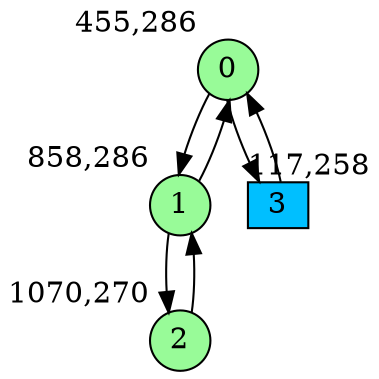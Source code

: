 digraph G {
graph [bgcolor=white]
node [shape=circle, style = filled, fillcolor=white,fixedsize=true, width=0.4, height=0.3 ]
0[xlabel="455,286", pos = "5.28125,0!", fillcolor=palegreen ];
1[xlabel="858,286", pos = "11.5781,0!", fillcolor=palegreen ];
2[xlabel="1070,270", pos = "14.8906,0.25!", fillcolor=palegreen ];
3[xlabel="117,258", pos = "0,0.4375!", fillcolor=deepskyblue, shape=box ];
0->1 ;
0->3 ;
1->0 ;
1->2 ;
2->1 ;
3->0 ;
}
